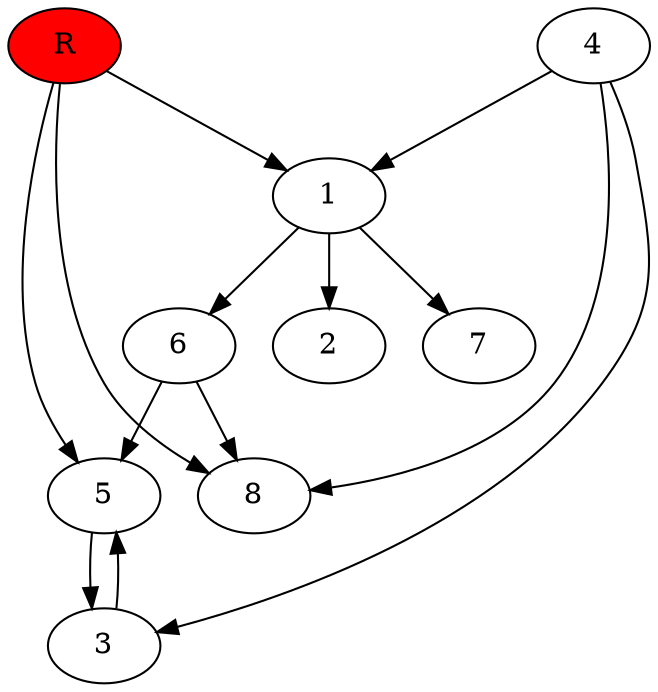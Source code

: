 digraph prb36201 {
	1
	2
	3
	4
	5
	6
	7
	8
	R [fillcolor="#ff0000" style=filled]
	1 -> 2
	1 -> 6
	1 -> 7
	3 -> 5
	4 -> 1
	4 -> 3
	4 -> 8
	5 -> 3
	6 -> 5
	6 -> 8
	R -> 1
	R -> 5
	R -> 8
}
